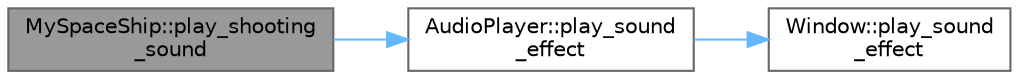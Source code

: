 digraph "MySpaceShip::play_shooting_sound"
{
 // LATEX_PDF_SIZE
  bgcolor="transparent";
  edge [fontname=Helvetica,fontsize=10,labelfontname=Helvetica,labelfontsize=10];
  node [fontname=Helvetica,fontsize=10,shape=box,height=0.2,width=0.4];
  rankdir="LR";
  Node1 [id="Node000001",label="MySpaceShip::play_shooting\l_sound",height=0.2,width=0.4,color="gray40", fillcolor="grey60", style="filled", fontcolor="black",tooltip=" "];
  Node1 -> Node2 [id="edge1_Node000001_Node000002",color="steelblue1",style="solid",tooltip=" "];
  Node2 [id="Node000002",label="AudioPlayer::play_sound\l_effect",height=0.2,width=0.4,color="grey40", fillcolor="white", style="filled",URL="$class_audio_player.html#a11afae6709c3a2cb65d436a11cfd181c",tooltip=" "];
  Node2 -> Node3 [id="edge2_Node000002_Node000003",color="steelblue1",style="solid",tooltip=" "];
  Node3 [id="Node000003",label="Window::play_sound\l_effect",height=0.2,width=0.4,color="grey40", fillcolor="white", style="filled",URL="$class_window.html#a5792989bd907764fbd6756c89fad25f9",tooltip=" "];
}
